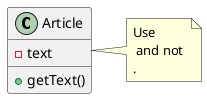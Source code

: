 @startuml
class Article {
- text
+ getText()
}
note "Use \n and not \r\n." as N2
Article . N2
@enduml
